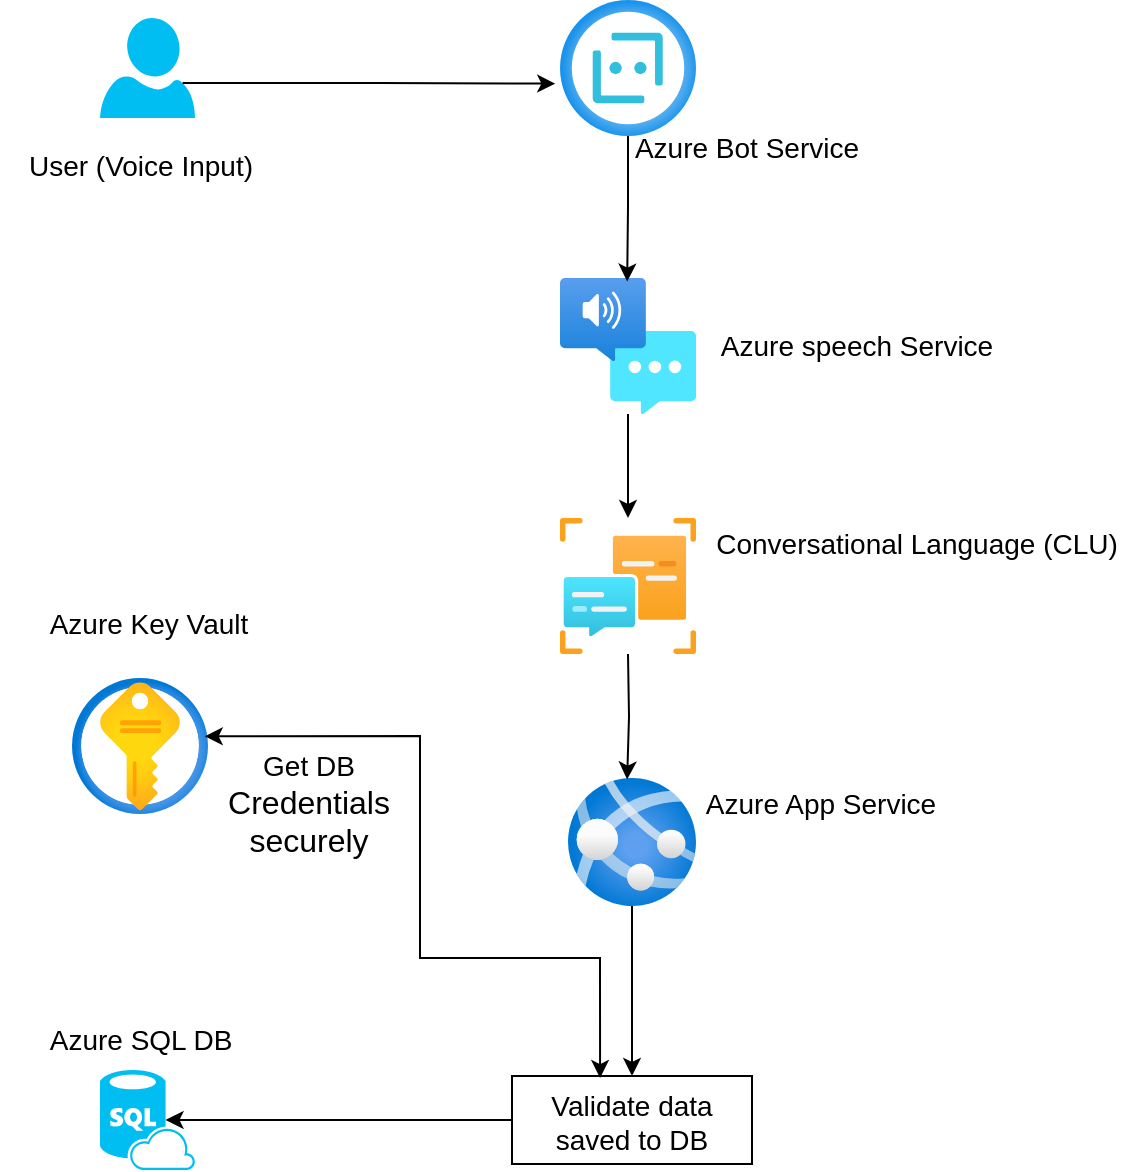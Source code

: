 <mxfile version="26.1.1">
  <diagram name="Page-1" id="H9BALQmSKk2_eh5CyRb_">
    <mxGraphModel dx="1434" dy="836" grid="1" gridSize="10" guides="1" tooltips="1" connect="1" arrows="1" fold="1" page="1" pageScale="1" pageWidth="980" pageHeight="1390" math="0" shadow="0">
      <root>
        <mxCell id="0" />
        <mxCell id="1" parent="0" />
        <mxCell id="RNTpO45LrfVcoNAqFctI-1" value="" style="image;aspect=fixed;html=1;points=[];align=center;fontSize=12;image=img/lib/azure2/ai_machine_learning/Bot_Services.svg;" parent="1" vertex="1">
          <mxGeometry x="490" y="31" width="68" height="68" as="geometry" />
        </mxCell>
        <mxCell id="1YBY1b2MyCDmBcefB1Ka-2" style="edgeStyle=orthogonalEdgeStyle;rounded=0;orthogonalLoop=1;jettySize=auto;html=1;" edge="1" parent="1" source="RNTpO45LrfVcoNAqFctI-2" target="1YBY1b2MyCDmBcefB1Ka-1">
          <mxGeometry relative="1" as="geometry" />
        </mxCell>
        <mxCell id="RNTpO45LrfVcoNAqFctI-2" value="" style="image;aspect=fixed;html=1;points=[];align=center;fontSize=12;image=img/lib/azure2/ai_machine_learning/Speech_Services.svg;" parent="1" vertex="1">
          <mxGeometry x="490" y="170" width="68" height="68" as="geometry" />
        </mxCell>
        <mxCell id="RNTpO45LrfVcoNAqFctI-4" value="" style="verticalLabelPosition=bottom;html=1;verticalAlign=top;align=center;strokeColor=none;fillColor=#00BEF2;shape=mxgraph.azure.sql_database_sql_azure;" parent="1" vertex="1">
          <mxGeometry x="260" y="566" width="47.5" height="50" as="geometry" />
        </mxCell>
        <mxCell id="RNTpO45LrfVcoNAqFctI-28" value="" style="edgeStyle=orthogonalEdgeStyle;rounded=0;orthogonalLoop=1;jettySize=auto;html=1;" parent="1" source="RNTpO45LrfVcoNAqFctI-5" target="RNTpO45LrfVcoNAqFctI-27" edge="1">
          <mxGeometry relative="1" as="geometry" />
        </mxCell>
        <mxCell id="RNTpO45LrfVcoNAqFctI-5" value="" style="image;aspect=fixed;html=1;points=[];align=center;fontSize=12;image=img/lib/azure2/containers/App_Services.svg;" parent="1" vertex="1">
          <mxGeometry x="494" y="420" width="64" height="64" as="geometry" />
        </mxCell>
        <mxCell id="RNTpO45LrfVcoNAqFctI-6" value="" style="image;aspect=fixed;html=1;points=[];align=center;fontSize=12;image=img/lib/azure2/security/Key_Vaults.svg;" parent="1" vertex="1">
          <mxGeometry x="246" y="370" width="68" height="68" as="geometry" />
        </mxCell>
        <mxCell id="RNTpO45LrfVcoNAqFctI-9" value="" style="verticalLabelPosition=bottom;html=1;verticalAlign=top;align=center;strokeColor=none;fillColor=#00BEF2;shape=mxgraph.azure.user;" parent="1" vertex="1">
          <mxGeometry x="260" y="40" width="47.5" height="50" as="geometry" />
        </mxCell>
        <mxCell id="RNTpO45LrfVcoNAqFctI-10" style="edgeStyle=orthogonalEdgeStyle;rounded=0;orthogonalLoop=1;jettySize=auto;html=1;exitX=0.87;exitY=0.65;exitDx=0;exitDy=0;exitPerimeter=0;entryX=-0.035;entryY=0.615;entryDx=0;entryDy=0;entryPerimeter=0;" parent="1" source="RNTpO45LrfVcoNAqFctI-9" target="RNTpO45LrfVcoNAqFctI-1" edge="1">
          <mxGeometry relative="1" as="geometry" />
        </mxCell>
        <mxCell id="RNTpO45LrfVcoNAqFctI-11" value="&lt;font style=&quot;font-size: 14px;&quot;&gt;User (Voice Input)&lt;/font&gt;" style="text;html=1;align=center;verticalAlign=middle;resizable=0;points=[];autosize=1;strokeColor=none;fillColor=none;" parent="1" vertex="1">
          <mxGeometry x="210" y="99" width="140" height="30" as="geometry" />
        </mxCell>
        <mxCell id="RNTpO45LrfVcoNAqFctI-13" style="edgeStyle=orthogonalEdgeStyle;rounded=0;orthogonalLoop=1;jettySize=auto;html=1;entryX=0.494;entryY=0.026;entryDx=0;entryDy=0;entryPerimeter=0;" parent="1" source="RNTpO45LrfVcoNAqFctI-1" target="RNTpO45LrfVcoNAqFctI-2" edge="1">
          <mxGeometry relative="1" as="geometry" />
        </mxCell>
        <mxCell id="RNTpO45LrfVcoNAqFctI-14" value="&lt;font style=&quot;font-size: 14px;&quot;&gt;Azure speech Service&lt;/font&gt;" style="text;html=1;align=center;verticalAlign=middle;resizable=0;points=[];autosize=1;strokeColor=none;fillColor=none;" parent="1" vertex="1">
          <mxGeometry x="558" y="189" width="160" height="30" as="geometry" />
        </mxCell>
        <mxCell id="RNTpO45LrfVcoNAqFctI-15" value="&lt;font style=&quot;font-size: 14px;&quot;&gt;Azure Bot&amp;nbsp;&lt;/font&gt;&lt;span style=&quot;font-size: 14px; background-color: transparent; color: light-dark(rgb(0, 0, 0), rgb(255, 255, 255));&quot;&gt;Service&lt;/span&gt;" style="text;html=1;align=center;verticalAlign=middle;resizable=0;points=[];autosize=1;strokeColor=none;fillColor=none;" parent="1" vertex="1">
          <mxGeometry x="513" y="90" width="140" height="30" as="geometry" />
        </mxCell>
        <mxCell id="RNTpO45LrfVcoNAqFctI-18" value="&lt;font style=&quot;font-size: 14px;&quot;&gt;Conversational Language (CLU)&lt;/font&gt;" style="text;html=1;align=center;verticalAlign=middle;resizable=0;points=[];autosize=1;strokeColor=none;fillColor=none;" parent="1" vertex="1">
          <mxGeometry x="558" y="288" width="220" height="30" as="geometry" />
        </mxCell>
        <mxCell id="RNTpO45LrfVcoNAqFctI-19" style="edgeStyle=orthogonalEdgeStyle;rounded=0;orthogonalLoop=1;jettySize=auto;html=1;entryX=0.462;entryY=0.012;entryDx=0;entryDy=0;entryPerimeter=0;" parent="1" target="RNTpO45LrfVcoNAqFctI-5" edge="1">
          <mxGeometry relative="1" as="geometry">
            <mxPoint x="524" y="358" as="sourcePoint" />
          </mxGeometry>
        </mxCell>
        <mxCell id="RNTpO45LrfVcoNAqFctI-20" value="&lt;font style=&quot;font-size: 14px;&quot;&gt;Azure App Service&lt;/font&gt;" style="text;html=1;align=center;verticalAlign=middle;resizable=0;points=[];autosize=1;strokeColor=none;fillColor=none;" parent="1" vertex="1">
          <mxGeometry x="550" y="418" width="140" height="30" as="geometry" />
        </mxCell>
        <mxCell id="RNTpO45LrfVcoNAqFctI-22" value="&lt;font style=&quot;font-size: 14px;&quot;&gt;Azure SQL DB&lt;/font&gt;" style="text;html=1;align=center;verticalAlign=middle;resizable=0;points=[];autosize=1;strokeColor=none;fillColor=none;" parent="1" vertex="1">
          <mxGeometry x="225" y="536" width="110" height="30" as="geometry" />
        </mxCell>
        <mxCell id="RNTpO45LrfVcoNAqFctI-24" value="&lt;font style=&quot;font-size: 14px;&quot;&gt;Azure Key Vault&lt;/font&gt;" style="text;html=1;align=center;verticalAlign=middle;resizable=0;points=[];autosize=1;strokeColor=none;fillColor=none;" parent="1" vertex="1">
          <mxGeometry x="223.75" y="328" width="120" height="30" as="geometry" />
        </mxCell>
        <mxCell id="RNTpO45LrfVcoNAqFctI-27" value="&lt;font style=&quot;font-size: 14px;&quot;&gt;Validate data saved to DB&lt;/font&gt;" style="whiteSpace=wrap;html=1;verticalAlign=top;labelBackgroundColor=default;" parent="1" vertex="1">
          <mxGeometry x="466" y="569" width="120" height="44" as="geometry" />
        </mxCell>
        <mxCell id="RNTpO45LrfVcoNAqFctI-38" style="edgeStyle=orthogonalEdgeStyle;rounded=0;orthogonalLoop=1;jettySize=auto;html=1;exitX=0;exitY=0.5;exitDx=0;exitDy=0;entryX=0.69;entryY=0.5;entryDx=0;entryDy=0;entryPerimeter=0;" parent="1" source="RNTpO45LrfVcoNAqFctI-27" target="RNTpO45LrfVcoNAqFctI-4" edge="1">
          <mxGeometry relative="1" as="geometry" />
        </mxCell>
        <mxCell id="RNTpO45LrfVcoNAqFctI-42" value="" style="endArrow=classic;startArrow=classic;html=1;rounded=0;exitX=0.976;exitY=0.429;exitDx=0;exitDy=0;exitPerimeter=0;entryX=0.367;entryY=0.023;entryDx=0;entryDy=0;entryPerimeter=0;" parent="1" source="RNTpO45LrfVcoNAqFctI-6" target="RNTpO45LrfVcoNAqFctI-27" edge="1">
          <mxGeometry width="50" height="50" relative="1" as="geometry">
            <mxPoint x="400" y="470" as="sourcePoint" />
            <mxPoint x="520" y="560" as="targetPoint" />
            <Array as="points">
              <mxPoint x="420" y="399" />
              <mxPoint x="420" y="510" />
              <mxPoint x="510" y="510" />
            </Array>
          </mxGeometry>
        </mxCell>
        <mxCell id="RNTpO45LrfVcoNAqFctI-44" value="&lt;font style=&quot;font-size: 14px;&quot;&gt;Get DB&lt;/font&gt;&lt;div&gt;&lt;font size=&quot;3&quot;&gt;Credentials&lt;/font&gt;&lt;/div&gt;&lt;div&gt;&lt;font size=&quot;3&quot;&gt;securely&lt;/font&gt;&lt;/div&gt;" style="text;html=1;align=center;verticalAlign=middle;resizable=0;points=[];autosize=1;strokeColor=none;fillColor=none;" parent="1" vertex="1">
          <mxGeometry x="314" y="398" width="100" height="70" as="geometry" />
        </mxCell>
        <mxCell id="1YBY1b2MyCDmBcefB1Ka-1" value="" style="image;aspect=fixed;html=1;points=[];align=center;fontSize=12;image=img/lib/azure2/ai_machine_learning/Language_Services.svg;" vertex="1" parent="1">
          <mxGeometry x="490" y="290" width="68" height="68" as="geometry" />
        </mxCell>
      </root>
    </mxGraphModel>
  </diagram>
</mxfile>
